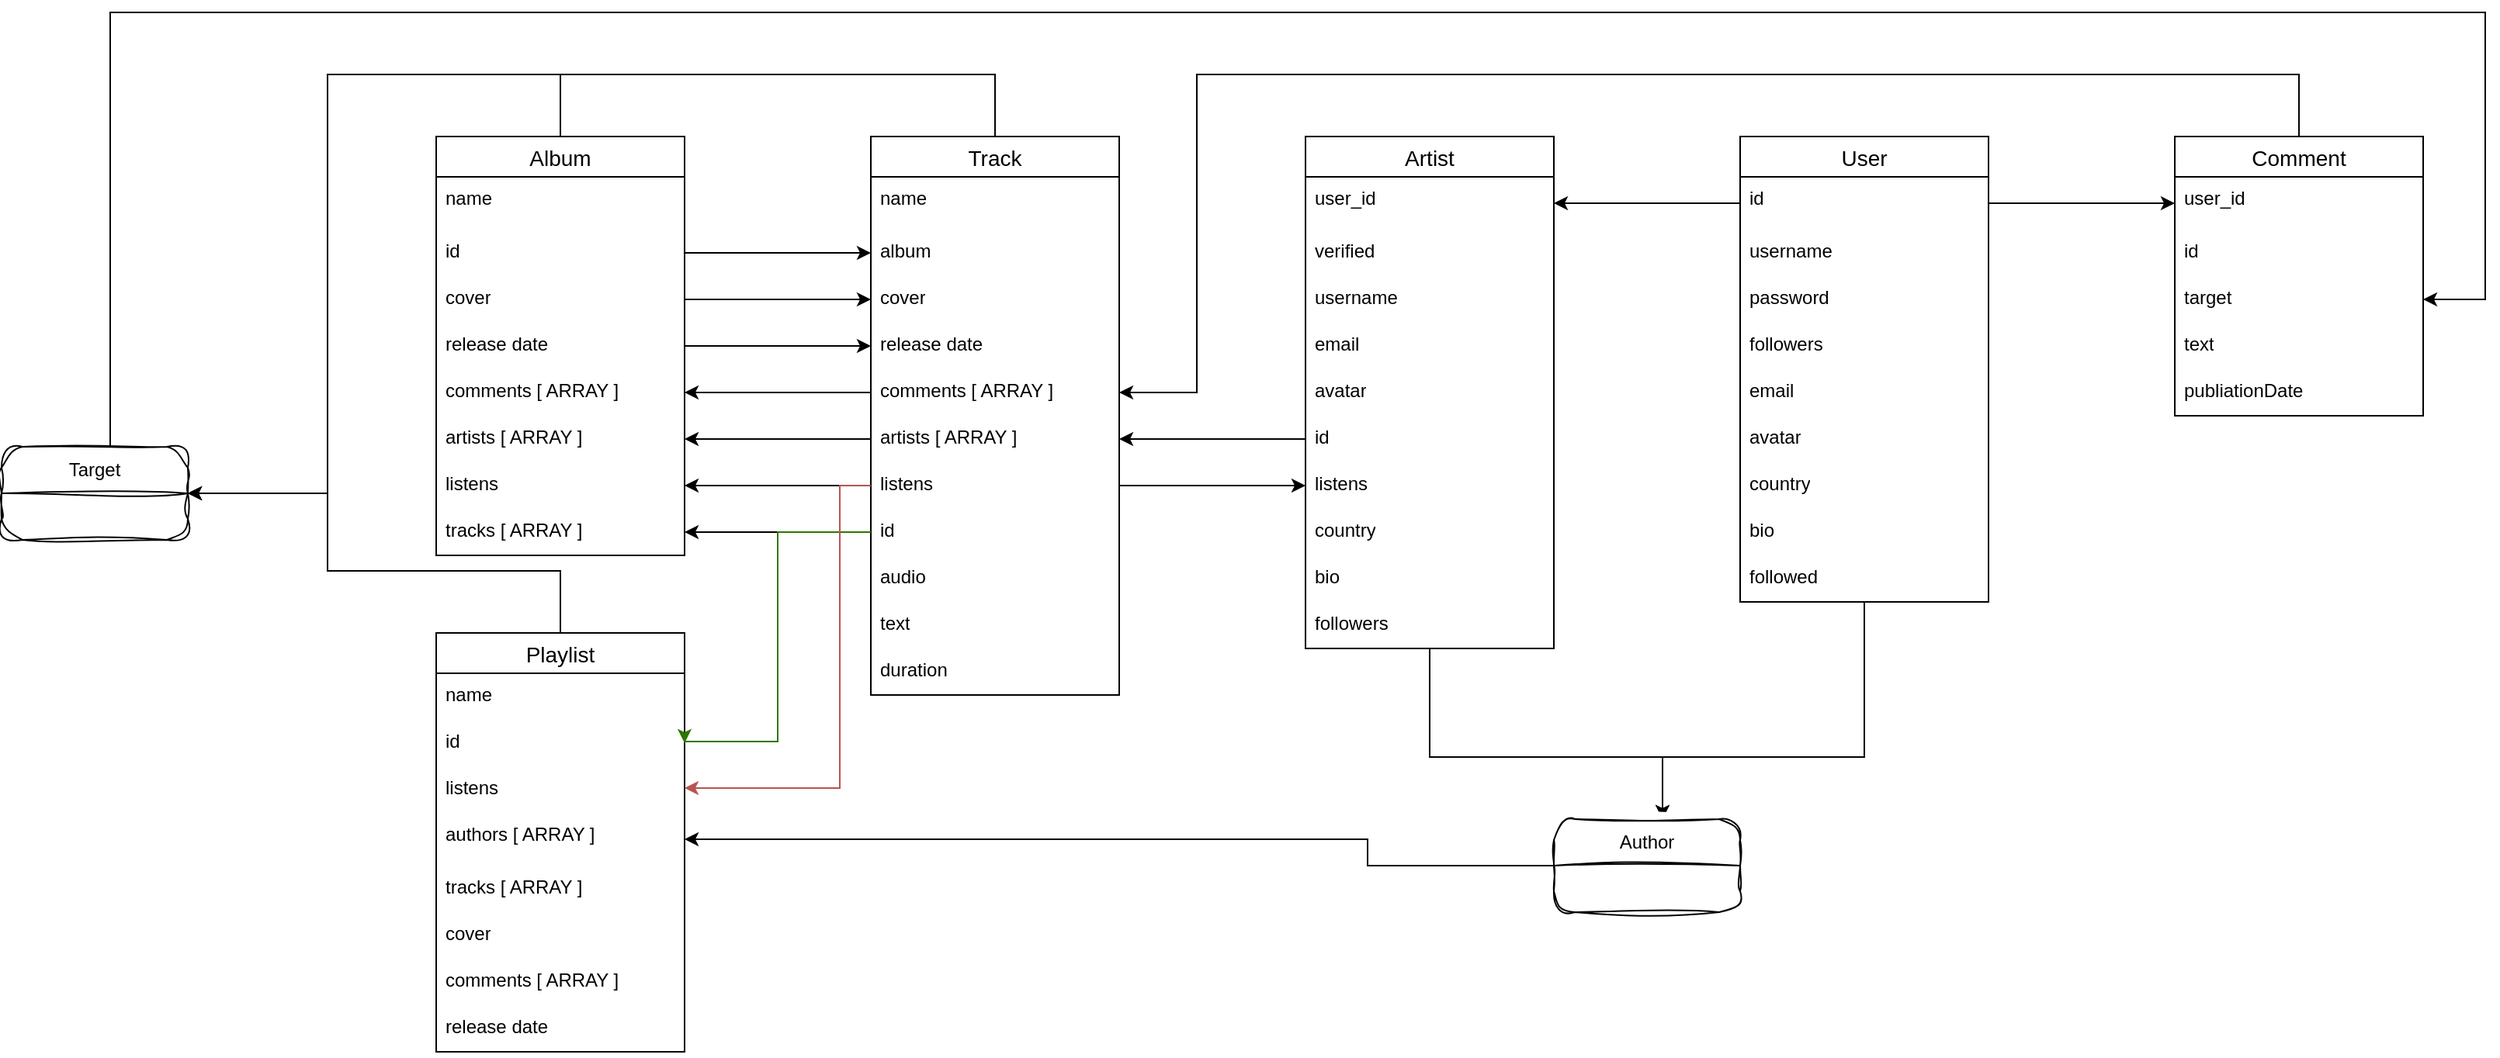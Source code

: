 <mxfile version="22.1.8" type="github">
  <diagram name="Страница — 1" id="jup8M1cLRwHOuNuEUNub">
    <mxGraphModel dx="2323" dy="873" grid="1" gridSize="10" guides="1" tooltips="1" connect="1" arrows="1" fold="1" page="1" pageScale="1" pageWidth="827" pageHeight="1169" math="0" shadow="0">
      <root>
        <mxCell id="0" />
        <mxCell id="1" parent="0" />
        <mxCell id="jXbMVEIIqgYIcUMd0MAy-44" value="" style="shape=tableRow;horizontal=0;startSize=0;swimlaneHead=0;swimlaneBody=0;top=0;left=0;bottom=0;right=0;collapsible=0;dropTarget=0;fillColor=none;points=[[0,0.5],[1,0.5]];portConstraint=eastwest;strokeColor=inherit;fontSize=16;" parent="1" vertex="1">
          <mxGeometry x="80" y="280" width="180" height="30" as="geometry" />
        </mxCell>
        <mxCell id="RNsW_iwSOfurXJhNYG72-26" style="edgeStyle=orthogonalEdgeStyle;rounded=0;orthogonalLoop=1;jettySize=auto;html=1;entryX=1;entryY=0.5;entryDx=0;entryDy=0;exitX=0.5;exitY=0;exitDx=0;exitDy=0;" edge="1" parent="1" source="jXbMVEIIqgYIcUMd0MAy-78" target="RNsW_iwSOfurXJhNYG72-24">
          <mxGeometry relative="1" as="geometry">
            <Array as="points">
              <mxPoint y="80" />
              <mxPoint x="-150" y="80" />
              <mxPoint x="-150" y="350" />
            </Array>
          </mxGeometry>
        </mxCell>
        <mxCell id="jXbMVEIIqgYIcUMd0MAy-78" value="Album" style="swimlane;fontStyle=0;childLayout=stackLayout;horizontal=1;startSize=26;horizontalStack=0;resizeParent=1;resizeParentMax=0;resizeLast=0;collapsible=1;marginBottom=0;align=center;fontSize=14;fillStyle=auto;gradientColor=none;" parent="1" vertex="1">
          <mxGeometry x="-80" y="120" width="160" height="270" as="geometry" />
        </mxCell>
        <mxCell id="jXbMVEIIqgYIcUMd0MAy-80" value="name" style="text;strokeColor=none;fillColor=none;spacingLeft=4;spacingRight=4;overflow=hidden;rotatable=0;points=[[0,0.5],[1,0.5]];portConstraint=eastwest;fontSize=12;whiteSpace=wrap;html=1;" parent="jXbMVEIIqgYIcUMd0MAy-78" vertex="1">
          <mxGeometry y="26" width="160" height="34" as="geometry" />
        </mxCell>
        <mxCell id="jXbMVEIIqgYIcUMd0MAy-79" value="id" style="text;strokeColor=none;fillColor=none;spacingLeft=4;spacingRight=4;overflow=hidden;rotatable=0;points=[[0,0.5],[1,0.5]];portConstraint=eastwest;fontSize=12;whiteSpace=wrap;html=1;" parent="jXbMVEIIqgYIcUMd0MAy-78" vertex="1">
          <mxGeometry y="60" width="160" height="30" as="geometry" />
        </mxCell>
        <mxCell id="jXbMVEIIqgYIcUMd0MAy-84" value="cover" style="text;strokeColor=none;fillColor=none;spacingLeft=4;spacingRight=4;overflow=hidden;rotatable=0;points=[[0,0.5],[1,0.5]];portConstraint=eastwest;fontSize=12;whiteSpace=wrap;html=1;" parent="jXbMVEIIqgYIcUMd0MAy-78" vertex="1">
          <mxGeometry y="90" width="160" height="30" as="geometry" />
        </mxCell>
        <mxCell id="jXbMVEIIqgYIcUMd0MAy-87" value="release date" style="text;strokeColor=none;fillColor=none;spacingLeft=4;spacingRight=4;overflow=hidden;rotatable=0;points=[[0,0.5],[1,0.5]];portConstraint=eastwest;fontSize=12;whiteSpace=wrap;html=1;" parent="jXbMVEIIqgYIcUMd0MAy-78" vertex="1">
          <mxGeometry y="120" width="160" height="30" as="geometry" />
        </mxCell>
        <mxCell id="jXbMVEIIqgYIcUMd0MAy-86" value="comments [ ARRAY ]" style="text;strokeColor=none;fillColor=none;spacingLeft=4;spacingRight=4;overflow=hidden;rotatable=0;points=[[0,0.5],[1,0.5]];portConstraint=eastwest;fontSize=12;whiteSpace=wrap;html=1;" parent="jXbMVEIIqgYIcUMd0MAy-78" vertex="1">
          <mxGeometry y="150" width="160" height="30" as="geometry" />
        </mxCell>
        <mxCell id="jXbMVEIIqgYIcUMd0MAy-81" value="artists [ ARRAY ]" style="text;strokeColor=none;fillColor=none;spacingLeft=4;spacingRight=4;overflow=hidden;rotatable=0;points=[[0,0.5],[1,0.5]];portConstraint=eastwest;fontSize=12;whiteSpace=wrap;html=1;" parent="jXbMVEIIqgYIcUMd0MAy-78" vertex="1">
          <mxGeometry y="180" width="160" height="30" as="geometry" />
        </mxCell>
        <mxCell id="jXbMVEIIqgYIcUMd0MAy-83" value="listens" style="text;strokeColor=none;fillColor=none;spacingLeft=4;spacingRight=4;overflow=hidden;rotatable=0;points=[[0,0.5],[1,0.5]];portConstraint=eastwest;fontSize=12;whiteSpace=wrap;html=1;" parent="jXbMVEIIqgYIcUMd0MAy-78" vertex="1">
          <mxGeometry y="210" width="160" height="30" as="geometry" />
        </mxCell>
        <mxCell id="jXbMVEIIqgYIcUMd0MAy-85" value="tracks [ ARRAY ]" style="text;strokeColor=none;fillColor=none;spacingLeft=4;spacingRight=4;overflow=hidden;rotatable=0;points=[[0,0.5],[1,0.5]];portConstraint=eastwest;fontSize=12;whiteSpace=wrap;html=1;" parent="jXbMVEIIqgYIcUMd0MAy-78" vertex="1">
          <mxGeometry y="240" width="160" height="30" as="geometry" />
        </mxCell>
        <mxCell id="RNsW_iwSOfurXJhNYG72-1" style="edgeStyle=orthogonalEdgeStyle;rounded=0;orthogonalLoop=1;jettySize=auto;html=1;entryX=1;entryY=0.5;entryDx=0;entryDy=0;" edge="1" parent="1" source="jXbMVEIIqgYIcUMd0MAy-88" target="jXbMVEIIqgYIcUMd0MAy-76">
          <mxGeometry relative="1" as="geometry">
            <Array as="points">
              <mxPoint x="1120" y="80" />
              <mxPoint x="410" y="80" />
              <mxPoint x="410" y="285" />
            </Array>
          </mxGeometry>
        </mxCell>
        <mxCell id="jXbMVEIIqgYIcUMd0MAy-88" value="Comment" style="swimlane;fontStyle=0;childLayout=stackLayout;horizontal=1;startSize=26;horizontalStack=0;resizeParent=1;resizeParentMax=0;resizeLast=0;collapsible=1;marginBottom=0;align=center;fontSize=14;" parent="1" vertex="1">
          <mxGeometry x="1040" y="120" width="160" height="180" as="geometry" />
        </mxCell>
        <mxCell id="jXbMVEIIqgYIcUMd0MAy-91" value="user_id&amp;nbsp;" style="text;strokeColor=none;fillColor=none;spacingLeft=4;spacingRight=4;overflow=hidden;rotatable=0;points=[[0,0.5],[1,0.5]];portConstraint=eastwest;fontSize=12;whiteSpace=wrap;html=1;" parent="jXbMVEIIqgYIcUMd0MAy-88" vertex="1">
          <mxGeometry y="26" width="160" height="34" as="geometry" />
        </mxCell>
        <mxCell id="jXbMVEIIqgYIcUMd0MAy-89" value="id" style="text;strokeColor=none;fillColor=none;spacingLeft=4;spacingRight=4;overflow=hidden;rotatable=0;points=[[0,0.5],[1,0.5]];portConstraint=eastwest;fontSize=12;whiteSpace=wrap;html=1;" parent="jXbMVEIIqgYIcUMd0MAy-88" vertex="1">
          <mxGeometry y="60" width="160" height="30" as="geometry" />
        </mxCell>
        <mxCell id="jXbMVEIIqgYIcUMd0MAy-90" value="target" style="text;strokeColor=none;fillColor=none;spacingLeft=4;spacingRight=4;overflow=hidden;rotatable=0;points=[[0,0.5],[1,0.5]];portConstraint=eastwest;fontSize=12;whiteSpace=wrap;html=1;" parent="jXbMVEIIqgYIcUMd0MAy-88" vertex="1">
          <mxGeometry y="90" width="160" height="30" as="geometry" />
        </mxCell>
        <mxCell id="jXbMVEIIqgYIcUMd0MAy-97" value="text" style="text;strokeColor=none;fillColor=none;spacingLeft=4;spacingRight=4;overflow=hidden;rotatable=0;points=[[0,0.5],[1,0.5]];portConstraint=eastwest;fontSize=12;whiteSpace=wrap;html=1;" parent="jXbMVEIIqgYIcUMd0MAy-88" vertex="1">
          <mxGeometry y="120" width="160" height="30" as="geometry" />
        </mxCell>
        <mxCell id="jXbMVEIIqgYIcUMd0MAy-96" value="publiationDate" style="text;strokeColor=none;fillColor=none;spacingLeft=4;spacingRight=4;overflow=hidden;rotatable=0;points=[[0,0.5],[1,0.5]];portConstraint=eastwest;fontSize=12;whiteSpace=wrap;html=1;" parent="jXbMVEIIqgYIcUMd0MAy-88" vertex="1">
          <mxGeometry y="150" width="160" height="30" as="geometry" />
        </mxCell>
        <mxCell id="RNsW_iwSOfurXJhNYG72-22" style="edgeStyle=orthogonalEdgeStyle;rounded=0;orthogonalLoop=1;jettySize=auto;html=1;exitX=1;exitY=0.5;exitDx=0;exitDy=0;" edge="1" parent="jXbMVEIIqgYIcUMd0MAy-88" source="jXbMVEIIqgYIcUMd0MAy-90" target="jXbMVEIIqgYIcUMd0MAy-90">
          <mxGeometry relative="1" as="geometry" />
        </mxCell>
        <mxCell id="RNsW_iwSOfurXJhNYG72-19" style="edgeStyle=orthogonalEdgeStyle;rounded=0;orthogonalLoop=1;jettySize=auto;html=1;" edge="1" parent="1" source="jXbMVEIIqgYIcUMd0MAy-98" target="RNsW_iwSOfurXJhNYG72-15">
          <mxGeometry relative="1" as="geometry">
            <Array as="points">
              <mxPoint x="560" y="520" />
              <mxPoint x="710" y="520" />
            </Array>
          </mxGeometry>
        </mxCell>
        <mxCell id="jXbMVEIIqgYIcUMd0MAy-98" value="Artist" style="swimlane;fontStyle=0;childLayout=stackLayout;horizontal=1;startSize=26;horizontalStack=0;resizeParent=1;resizeParentMax=0;resizeLast=0;collapsible=1;marginBottom=0;align=center;fontSize=14;" parent="1" vertex="1">
          <mxGeometry x="480" y="120" width="160" height="330" as="geometry">
            <mxRectangle x="490" y="160" width="70" height="30" as="alternateBounds" />
          </mxGeometry>
        </mxCell>
        <mxCell id="jXbMVEIIqgYIcUMd0MAy-130" value="user_id" style="text;strokeColor=none;fillColor=none;spacingLeft=4;spacingRight=4;overflow=hidden;rotatable=0;points=[[0,0.5],[1,0.5]];portConstraint=eastwest;fontSize=12;whiteSpace=wrap;html=1;" parent="jXbMVEIIqgYIcUMd0MAy-98" vertex="1">
          <mxGeometry y="26" width="160" height="34" as="geometry" />
        </mxCell>
        <mxCell id="jXbMVEIIqgYIcUMd0MAy-138" value="verified" style="text;strokeColor=none;fillColor=none;spacingLeft=4;spacingRight=4;overflow=hidden;rotatable=0;points=[[0,0.5],[1,0.5]];portConstraint=eastwest;fontSize=12;whiteSpace=wrap;html=1;" parent="jXbMVEIIqgYIcUMd0MAy-98" vertex="1">
          <mxGeometry y="60" width="160" height="30" as="geometry" />
        </mxCell>
        <mxCell id="jXbMVEIIqgYIcUMd0MAy-100" value="username" style="text;strokeColor=none;fillColor=none;spacingLeft=4;spacingRight=4;overflow=hidden;rotatable=0;points=[[0,0.5],[1,0.5]];portConstraint=eastwest;fontSize=12;whiteSpace=wrap;html=1;" parent="jXbMVEIIqgYIcUMd0MAy-98" vertex="1">
          <mxGeometry y="90" width="160" height="30" as="geometry" />
        </mxCell>
        <mxCell id="jXbMVEIIqgYIcUMd0MAy-135" value="email" style="text;strokeColor=none;fillColor=none;spacingLeft=4;spacingRight=4;overflow=hidden;rotatable=0;points=[[0,0.5],[1,0.5]];portConstraint=eastwest;fontSize=12;whiteSpace=wrap;html=1;" parent="jXbMVEIIqgYIcUMd0MAy-98" vertex="1">
          <mxGeometry y="120" width="160" height="30" as="geometry" />
        </mxCell>
        <mxCell id="jXbMVEIIqgYIcUMd0MAy-125" value="avatar" style="text;strokeColor=none;fillColor=none;spacingLeft=4;spacingRight=4;overflow=hidden;rotatable=0;points=[[0,0.5],[1,0.5]];portConstraint=eastwest;fontSize=12;whiteSpace=wrap;html=1;" parent="jXbMVEIIqgYIcUMd0MAy-98" vertex="1">
          <mxGeometry y="150" width="160" height="30" as="geometry" />
        </mxCell>
        <mxCell id="jXbMVEIIqgYIcUMd0MAy-99" value="id" style="text;strokeColor=none;fillColor=none;spacingLeft=4;spacingRight=4;overflow=hidden;rotatable=0;points=[[0,0.5],[1,0.5]];portConstraint=eastwest;fontSize=12;whiteSpace=wrap;html=1;" parent="jXbMVEIIqgYIcUMd0MAy-98" vertex="1">
          <mxGeometry y="180" width="160" height="30" as="geometry" />
        </mxCell>
        <mxCell id="jXbMVEIIqgYIcUMd0MAy-128" value="listens" style="text;strokeColor=none;fillColor=none;spacingLeft=4;spacingRight=4;overflow=hidden;rotatable=0;points=[[0,0.5],[1,0.5]];portConstraint=eastwest;fontSize=12;whiteSpace=wrap;html=1;" parent="jXbMVEIIqgYIcUMd0MAy-98" vertex="1">
          <mxGeometry y="210" width="160" height="30" as="geometry" />
        </mxCell>
        <mxCell id="jXbMVEIIqgYIcUMd0MAy-133" value="country" style="text;strokeColor=none;fillColor=none;spacingLeft=4;spacingRight=4;overflow=hidden;rotatable=0;points=[[0,0.5],[1,0.5]];portConstraint=eastwest;fontSize=12;whiteSpace=wrap;html=1;" parent="jXbMVEIIqgYIcUMd0MAy-98" vertex="1">
          <mxGeometry y="240" width="160" height="30" as="geometry" />
        </mxCell>
        <mxCell id="jXbMVEIIqgYIcUMd0MAy-101" value="bio" style="text;strokeColor=none;fillColor=none;spacingLeft=4;spacingRight=4;overflow=hidden;rotatable=0;points=[[0,0.5],[1,0.5]];portConstraint=eastwest;fontSize=12;whiteSpace=wrap;html=1;" parent="jXbMVEIIqgYIcUMd0MAy-98" vertex="1">
          <mxGeometry y="270" width="160" height="30" as="geometry" />
        </mxCell>
        <mxCell id="jXbMVEIIqgYIcUMd0MAy-139" value="followers" style="text;strokeColor=none;fillColor=none;spacingLeft=4;spacingRight=4;overflow=hidden;rotatable=0;points=[[0,0.5],[1,0.5]];portConstraint=eastwest;fontSize=12;whiteSpace=wrap;html=1;" parent="jXbMVEIIqgYIcUMd0MAy-98" vertex="1">
          <mxGeometry y="300" width="160" height="30" as="geometry" />
        </mxCell>
        <mxCell id="RNsW_iwSOfurXJhNYG72-20" style="edgeStyle=orthogonalEdgeStyle;rounded=0;orthogonalLoop=1;jettySize=auto;html=1;" edge="1" parent="1" source="jXbMVEIIqgYIcUMd0MAy-104" target="RNsW_iwSOfurXJhNYG72-15">
          <mxGeometry relative="1" as="geometry">
            <Array as="points">
              <mxPoint x="840" y="520" />
              <mxPoint x="710" y="520" />
            </Array>
          </mxGeometry>
        </mxCell>
        <mxCell id="jXbMVEIIqgYIcUMd0MAy-104" value="User" style="swimlane;fontStyle=0;childLayout=stackLayout;horizontal=1;startSize=26;horizontalStack=0;resizeParent=1;resizeParentMax=0;resizeLast=0;collapsible=1;marginBottom=0;align=center;fontSize=14;" parent="1" vertex="1">
          <mxGeometry x="760" y="120" width="160" height="300" as="geometry" />
        </mxCell>
        <mxCell id="jXbMVEIIqgYIcUMd0MAy-110" value="id" style="text;strokeColor=none;fillColor=none;spacingLeft=4;spacingRight=4;overflow=hidden;rotatable=0;points=[[0,0.5],[1,0.5]];portConstraint=eastwest;fontSize=12;whiteSpace=wrap;html=1;" parent="jXbMVEIIqgYIcUMd0MAy-104" vertex="1">
          <mxGeometry y="26" width="160" height="34" as="geometry" />
        </mxCell>
        <mxCell id="jXbMVEIIqgYIcUMd0MAy-105" value="username" style="text;strokeColor=none;fillColor=none;spacingLeft=4;spacingRight=4;overflow=hidden;rotatable=0;points=[[0,0.5],[1,0.5]];portConstraint=eastwest;fontSize=12;whiteSpace=wrap;html=1;" parent="jXbMVEIIqgYIcUMd0MAy-104" vertex="1">
          <mxGeometry y="60" width="160" height="30" as="geometry" />
        </mxCell>
        <mxCell id="jXbMVEIIqgYIcUMd0MAy-107" value="password" style="text;strokeColor=none;fillColor=none;spacingLeft=4;spacingRight=4;overflow=hidden;rotatable=0;points=[[0,0.5],[1,0.5]];portConstraint=eastwest;fontSize=12;whiteSpace=wrap;html=1;" parent="jXbMVEIIqgYIcUMd0MAy-104" vertex="1">
          <mxGeometry y="90" width="160" height="30" as="geometry" />
        </mxCell>
        <mxCell id="jXbMVEIIqgYIcUMd0MAy-136" value="followers" style="text;strokeColor=none;fillColor=none;spacingLeft=4;spacingRight=4;overflow=hidden;rotatable=0;points=[[0,0.5],[1,0.5]];portConstraint=eastwest;fontSize=12;whiteSpace=wrap;html=1;" parent="jXbMVEIIqgYIcUMd0MAy-104" vertex="1">
          <mxGeometry y="120" width="160" height="30" as="geometry" />
        </mxCell>
        <mxCell id="jXbMVEIIqgYIcUMd0MAy-106" value="email" style="text;strokeColor=none;fillColor=none;spacingLeft=4;spacingRight=4;overflow=hidden;rotatable=0;points=[[0,0.5],[1,0.5]];portConstraint=eastwest;fontSize=12;whiteSpace=wrap;html=1;" parent="jXbMVEIIqgYIcUMd0MAy-104" vertex="1">
          <mxGeometry y="150" width="160" height="30" as="geometry" />
        </mxCell>
        <mxCell id="jXbMVEIIqgYIcUMd0MAy-108" value="avatar" style="text;strokeColor=none;fillColor=none;spacingLeft=4;spacingRight=4;overflow=hidden;rotatable=0;points=[[0,0.5],[1,0.5]];portConstraint=eastwest;fontSize=12;whiteSpace=wrap;html=1;" parent="jXbMVEIIqgYIcUMd0MAy-104" vertex="1">
          <mxGeometry y="180" width="160" height="30" as="geometry" />
        </mxCell>
        <mxCell id="jXbMVEIIqgYIcUMd0MAy-109" value="country" style="text;strokeColor=none;fillColor=none;spacingLeft=4;spacingRight=4;overflow=hidden;rotatable=0;points=[[0,0.5],[1,0.5]];portConstraint=eastwest;fontSize=12;whiteSpace=wrap;html=1;" parent="jXbMVEIIqgYIcUMd0MAy-104" vertex="1">
          <mxGeometry y="210" width="160" height="30" as="geometry" />
        </mxCell>
        <mxCell id="jXbMVEIIqgYIcUMd0MAy-134" value="bio" style="text;strokeColor=none;fillColor=none;spacingLeft=4;spacingRight=4;overflow=hidden;rotatable=0;points=[[0,0.5],[1,0.5]];portConstraint=eastwest;fontSize=12;whiteSpace=wrap;html=1;" parent="jXbMVEIIqgYIcUMd0MAy-104" vertex="1">
          <mxGeometry y="240" width="160" height="30" as="geometry" />
        </mxCell>
        <mxCell id="jXbMVEIIqgYIcUMd0MAy-137" value="followed" style="text;strokeColor=none;fillColor=none;spacingLeft=4;spacingRight=4;overflow=hidden;rotatable=0;points=[[0,0.5],[1,0.5]];portConstraint=eastwest;fontSize=12;whiteSpace=wrap;html=1;" parent="jXbMVEIIqgYIcUMd0MAy-104" vertex="1">
          <mxGeometry y="270" width="160" height="30" as="geometry" />
        </mxCell>
        <mxCell id="RNsW_iwSOfurXJhNYG72-27" style="edgeStyle=orthogonalEdgeStyle;rounded=0;orthogonalLoop=1;jettySize=auto;html=1;entryX=1;entryY=0.5;entryDx=0;entryDy=0;" edge="1" parent="1" source="jXbMVEIIqgYIcUMd0MAy-67" target="RNsW_iwSOfurXJhNYG72-24">
          <mxGeometry relative="1" as="geometry">
            <Array as="points">
              <mxPoint x="280" y="80" />
              <mxPoint x="-150" y="80" />
              <mxPoint x="-150" y="350" />
            </Array>
          </mxGeometry>
        </mxCell>
        <mxCell id="jXbMVEIIqgYIcUMd0MAy-67" value="Track" style="swimlane;fontStyle=0;childLayout=stackLayout;horizontal=1;startSize=26;horizontalStack=0;resizeParent=1;resizeParentMax=0;resizeLast=0;collapsible=1;marginBottom=0;align=center;fontSize=14;" parent="1" vertex="1">
          <mxGeometry x="200" y="120" width="160" height="360" as="geometry" />
        </mxCell>
        <mxCell id="jXbMVEIIqgYIcUMd0MAy-69" value="name" style="text;strokeColor=none;fillColor=none;spacingLeft=4;spacingRight=4;overflow=hidden;rotatable=0;points=[[0,0.5],[1,0.5]];portConstraint=eastwest;fontSize=12;whiteSpace=wrap;html=1;" parent="jXbMVEIIqgYIcUMd0MAy-67" vertex="1">
          <mxGeometry y="26" width="160" height="34" as="geometry" />
        </mxCell>
        <mxCell id="jXbMVEIIqgYIcUMd0MAy-103" value="album" style="text;strokeColor=none;fillColor=none;spacingLeft=4;spacingRight=4;overflow=hidden;rotatable=0;points=[[0,0.5],[1,0.5]];portConstraint=eastwest;fontSize=12;whiteSpace=wrap;html=1;" parent="jXbMVEIIqgYIcUMd0MAy-67" vertex="1">
          <mxGeometry y="60" width="160" height="30" as="geometry" />
        </mxCell>
        <mxCell id="jXbMVEIIqgYIcUMd0MAy-74" value="cover" style="text;strokeColor=none;fillColor=none;spacingLeft=4;spacingRight=4;overflow=hidden;rotatable=0;points=[[0,0.5],[1,0.5]];portConstraint=eastwest;fontSize=12;whiteSpace=wrap;html=1;" parent="jXbMVEIIqgYIcUMd0MAy-67" vertex="1">
          <mxGeometry y="90" width="160" height="30" as="geometry" />
        </mxCell>
        <mxCell id="jXbMVEIIqgYIcUMd0MAy-77" value="release date" style="text;strokeColor=none;fillColor=none;spacingLeft=4;spacingRight=4;overflow=hidden;rotatable=0;points=[[0,0.5],[1,0.5]];portConstraint=eastwest;fontSize=12;whiteSpace=wrap;html=1;" parent="jXbMVEIIqgYIcUMd0MAy-67" vertex="1">
          <mxGeometry y="120" width="160" height="30" as="geometry" />
        </mxCell>
        <mxCell id="jXbMVEIIqgYIcUMd0MAy-76" value="comments [ ARRAY ]" style="text;strokeColor=none;fillColor=none;spacingLeft=4;spacingRight=4;overflow=hidden;rotatable=0;points=[[0,0.5],[1,0.5]];portConstraint=eastwest;fontSize=12;whiteSpace=wrap;html=1;" parent="jXbMVEIIqgYIcUMd0MAy-67" vertex="1">
          <mxGeometry y="150" width="160" height="30" as="geometry" />
        </mxCell>
        <mxCell id="jXbMVEIIqgYIcUMd0MAy-70" value="artists [ ARRAY ]" style="text;strokeColor=none;fillColor=none;spacingLeft=4;spacingRight=4;overflow=hidden;rotatable=0;points=[[0,0.5],[1,0.5]];portConstraint=eastwest;fontSize=12;whiteSpace=wrap;html=1;" parent="jXbMVEIIqgYIcUMd0MAy-67" vertex="1">
          <mxGeometry y="180" width="160" height="30" as="geometry" />
        </mxCell>
        <mxCell id="jXbMVEIIqgYIcUMd0MAy-73" value="listens" style="text;strokeColor=none;fillColor=none;spacingLeft=4;spacingRight=4;overflow=hidden;rotatable=0;points=[[0,0.5],[1,0.5]];portConstraint=eastwest;fontSize=12;whiteSpace=wrap;html=1;" parent="jXbMVEIIqgYIcUMd0MAy-67" vertex="1">
          <mxGeometry y="210" width="160" height="30" as="geometry" />
        </mxCell>
        <mxCell id="jXbMVEIIqgYIcUMd0MAy-68" value="id" style="text;strokeColor=none;fillColor=none;spacingLeft=4;spacingRight=4;overflow=hidden;rotatable=0;points=[[0,0.5],[1,0.5]];portConstraint=eastwest;fontSize=12;whiteSpace=wrap;html=1;" parent="jXbMVEIIqgYIcUMd0MAy-67" vertex="1">
          <mxGeometry y="240" width="160" height="30" as="geometry" />
        </mxCell>
        <mxCell id="jXbMVEIIqgYIcUMd0MAy-75" value="audio" style="text;strokeColor=none;fillColor=none;spacingLeft=4;spacingRight=4;overflow=hidden;rotatable=0;points=[[0,0.5],[1,0.5]];portConstraint=eastwest;fontSize=12;whiteSpace=wrap;html=1;" parent="jXbMVEIIqgYIcUMd0MAy-67" vertex="1">
          <mxGeometry y="270" width="160" height="30" as="geometry" />
        </mxCell>
        <mxCell id="jXbMVEIIqgYIcUMd0MAy-72" value="text" style="text;strokeColor=none;fillColor=none;spacingLeft=4;spacingRight=4;overflow=hidden;rotatable=0;points=[[0,0.5],[1,0.5]];portConstraint=eastwest;fontSize=12;whiteSpace=wrap;html=1;" parent="jXbMVEIIqgYIcUMd0MAy-67" vertex="1">
          <mxGeometry y="300" width="160" height="30" as="geometry" />
        </mxCell>
        <mxCell id="-8mBn9dpwY372bsAcvng-1" value="duration" style="text;strokeColor=none;fillColor=none;spacingLeft=4;spacingRight=4;overflow=hidden;rotatable=0;points=[[0,0.5],[1,0.5]];portConstraint=eastwest;fontSize=12;whiteSpace=wrap;html=1;" parent="jXbMVEIIqgYIcUMd0MAy-67" vertex="1">
          <mxGeometry y="330" width="160" height="30" as="geometry" />
        </mxCell>
        <mxCell id="jXbMVEIIqgYIcUMd0MAy-114" style="edgeStyle=orthogonalEdgeStyle;rounded=0;orthogonalLoop=1;jettySize=auto;html=1;" parent="1" source="jXbMVEIIqgYIcUMd0MAy-68" target="jXbMVEIIqgYIcUMd0MAy-85" edge="1">
          <mxGeometry relative="1" as="geometry">
            <Array as="points" />
          </mxGeometry>
        </mxCell>
        <mxCell id="jXbMVEIIqgYIcUMd0MAy-115" style="edgeStyle=orthogonalEdgeStyle;rounded=0;orthogonalLoop=1;jettySize=auto;html=1;" parent="1" source="jXbMVEIIqgYIcUMd0MAy-73" target="jXbMVEIIqgYIcUMd0MAy-83" edge="1">
          <mxGeometry relative="1" as="geometry">
            <Array as="points" />
          </mxGeometry>
        </mxCell>
        <mxCell id="jXbMVEIIqgYIcUMd0MAy-116" style="edgeStyle=orthogonalEdgeStyle;rounded=0;orthogonalLoop=1;jettySize=auto;html=1;" parent="1" source="jXbMVEIIqgYIcUMd0MAy-70" target="jXbMVEIIqgYIcUMd0MAy-81" edge="1">
          <mxGeometry relative="1" as="geometry">
            <Array as="points" />
          </mxGeometry>
        </mxCell>
        <mxCell id="jXbMVEIIqgYIcUMd0MAy-117" style="edgeStyle=orthogonalEdgeStyle;rounded=0;orthogonalLoop=1;jettySize=auto;html=1;" parent="1" source="jXbMVEIIqgYIcUMd0MAy-84" target="jXbMVEIIqgYIcUMd0MAy-74" edge="1">
          <mxGeometry relative="1" as="geometry">
            <Array as="points" />
          </mxGeometry>
        </mxCell>
        <mxCell id="jXbMVEIIqgYIcUMd0MAy-118" style="edgeStyle=orthogonalEdgeStyle;rounded=0;orthogonalLoop=1;jettySize=auto;html=1;" parent="1" source="jXbMVEIIqgYIcUMd0MAy-76" target="jXbMVEIIqgYIcUMd0MAy-86" edge="1">
          <mxGeometry relative="1" as="geometry">
            <Array as="points" />
          </mxGeometry>
        </mxCell>
        <mxCell id="jXbMVEIIqgYIcUMd0MAy-120" style="edgeStyle=orthogonalEdgeStyle;rounded=0;orthogonalLoop=1;jettySize=auto;html=1;" parent="1" source="jXbMVEIIqgYIcUMd0MAy-79" target="jXbMVEIIqgYIcUMd0MAy-103" edge="1">
          <mxGeometry relative="1" as="geometry">
            <Array as="points" />
          </mxGeometry>
        </mxCell>
        <mxCell id="jXbMVEIIqgYIcUMd0MAy-121" style="edgeStyle=orthogonalEdgeStyle;rounded=0;orthogonalLoop=1;jettySize=auto;html=1;" parent="1" source="jXbMVEIIqgYIcUMd0MAy-87" target="jXbMVEIIqgYIcUMd0MAy-77" edge="1">
          <mxGeometry relative="1" as="geometry">
            <Array as="points" />
          </mxGeometry>
        </mxCell>
        <mxCell id="jXbMVEIIqgYIcUMd0MAy-122" style="edgeStyle=orthogonalEdgeStyle;rounded=0;orthogonalLoop=1;jettySize=auto;html=1;" parent="1" source="jXbMVEIIqgYIcUMd0MAy-99" target="jXbMVEIIqgYIcUMd0MAy-70" edge="1">
          <mxGeometry relative="1" as="geometry">
            <Array as="points" />
          </mxGeometry>
        </mxCell>
        <mxCell id="jXbMVEIIqgYIcUMd0MAy-124" style="edgeStyle=orthogonalEdgeStyle;rounded=0;orthogonalLoop=1;jettySize=auto;html=1;exitX=1;exitY=0.5;exitDx=0;exitDy=0;entryX=0;entryY=0.5;entryDx=0;entryDy=0;" parent="1" source="jXbMVEIIqgYIcUMd0MAy-110" target="jXbMVEIIqgYIcUMd0MAy-91" edge="1">
          <mxGeometry relative="1" as="geometry" />
        </mxCell>
        <mxCell id="jXbMVEIIqgYIcUMd0MAy-129" style="edgeStyle=orthogonalEdgeStyle;rounded=0;orthogonalLoop=1;jettySize=auto;html=1;" parent="1" source="jXbMVEIIqgYIcUMd0MAy-73" target="jXbMVEIIqgYIcUMd0MAy-128" edge="1">
          <mxGeometry relative="1" as="geometry">
            <Array as="points">
              <mxPoint x="480" y="345" />
              <mxPoint x="480" y="345" />
            </Array>
          </mxGeometry>
        </mxCell>
        <mxCell id="jXbMVEIIqgYIcUMd0MAy-131" style="edgeStyle=orthogonalEdgeStyle;rounded=0;orthogonalLoop=1;jettySize=auto;html=1;" parent="1" source="jXbMVEIIqgYIcUMd0MAy-110" target="jXbMVEIIqgYIcUMd0MAy-130" edge="1">
          <mxGeometry relative="1" as="geometry" />
        </mxCell>
        <mxCell id="RNsW_iwSOfurXJhNYG72-25" style="edgeStyle=orthogonalEdgeStyle;rounded=0;orthogonalLoop=1;jettySize=auto;html=1;entryX=1;entryY=0.5;entryDx=0;entryDy=0;exitX=0.5;exitY=0;exitDx=0;exitDy=0;" edge="1" parent="1" source="RNsW_iwSOfurXJhNYG72-6" target="RNsW_iwSOfurXJhNYG72-24">
          <mxGeometry relative="1" as="geometry">
            <Array as="points">
              <mxPoint y="400" />
              <mxPoint x="-150" y="400" />
              <mxPoint x="-150" y="350" />
            </Array>
          </mxGeometry>
        </mxCell>
        <mxCell id="RNsW_iwSOfurXJhNYG72-6" value="Playlist" style="swimlane;fontStyle=0;childLayout=stackLayout;horizontal=1;startSize=26;horizontalStack=0;resizeParent=1;resizeParentMax=0;resizeLast=0;collapsible=1;marginBottom=0;align=center;fontSize=14;" vertex="1" parent="1">
          <mxGeometry x="-80" y="440" width="160" height="270" as="geometry" />
        </mxCell>
        <mxCell id="RNsW_iwSOfurXJhNYG72-7" value="name" style="text;strokeColor=none;fillColor=none;spacingLeft=4;spacingRight=4;overflow=hidden;rotatable=0;points=[[0,0.5],[1,0.5]];portConstraint=eastwest;fontSize=12;whiteSpace=wrap;html=1;" vertex="1" parent="RNsW_iwSOfurXJhNYG72-6">
          <mxGeometry y="26" width="160" height="30" as="geometry" />
        </mxCell>
        <mxCell id="RNsW_iwSOfurXJhNYG72-8" value="id" style="text;strokeColor=none;fillColor=none;spacingLeft=4;spacingRight=4;overflow=hidden;rotatable=0;points=[[0,0.5],[1,0.5]];portConstraint=eastwest;fontSize=12;whiteSpace=wrap;html=1;" vertex="1" parent="RNsW_iwSOfurXJhNYG72-6">
          <mxGeometry y="56" width="160" height="30" as="geometry" />
        </mxCell>
        <mxCell id="RNsW_iwSOfurXJhNYG72-12" value="listens" style="text;strokeColor=none;fillColor=none;spacingLeft=4;spacingRight=4;overflow=hidden;rotatable=0;points=[[0,0.5],[1,0.5]];portConstraint=eastwest;fontSize=12;whiteSpace=wrap;html=1;" vertex="1" parent="RNsW_iwSOfurXJhNYG72-6">
          <mxGeometry y="86" width="160" height="30" as="geometry" />
        </mxCell>
        <mxCell id="RNsW_iwSOfurXJhNYG72-9" value="authors [ ARRAY ]&lt;br&gt;" style="text;strokeColor=none;fillColor=none;spacingLeft=4;spacingRight=4;overflow=hidden;rotatable=0;points=[[0,0.5],[1,0.5]];portConstraint=eastwest;fontSize=12;whiteSpace=wrap;html=1;" vertex="1" parent="RNsW_iwSOfurXJhNYG72-6">
          <mxGeometry y="116" width="160" height="34" as="geometry" />
        </mxCell>
        <mxCell id="RNsW_iwSOfurXJhNYG72-10" value="tracks [ ARRAY ]" style="text;strokeColor=none;fillColor=none;spacingLeft=4;spacingRight=4;overflow=hidden;rotatable=0;points=[[0,0.5],[1,0.5]];portConstraint=eastwest;fontSize=12;whiteSpace=wrap;html=1;" vertex="1" parent="RNsW_iwSOfurXJhNYG72-6">
          <mxGeometry y="150" width="160" height="30" as="geometry" />
        </mxCell>
        <mxCell id="RNsW_iwSOfurXJhNYG72-11" value="cover" style="text;strokeColor=none;fillColor=none;spacingLeft=4;spacingRight=4;overflow=hidden;rotatable=0;points=[[0,0.5],[1,0.5]];portConstraint=eastwest;fontSize=12;whiteSpace=wrap;html=1;" vertex="1" parent="RNsW_iwSOfurXJhNYG72-6">
          <mxGeometry y="180" width="160" height="30" as="geometry" />
        </mxCell>
        <mxCell id="RNsW_iwSOfurXJhNYG72-13" value="comments [ ARRAY ]" style="text;strokeColor=none;fillColor=none;spacingLeft=4;spacingRight=4;overflow=hidden;rotatable=0;points=[[0,0.5],[1,0.5]];portConstraint=eastwest;fontSize=12;whiteSpace=wrap;html=1;" vertex="1" parent="RNsW_iwSOfurXJhNYG72-6">
          <mxGeometry y="210" width="160" height="30" as="geometry" />
        </mxCell>
        <mxCell id="RNsW_iwSOfurXJhNYG72-14" value="release date" style="text;strokeColor=none;fillColor=none;spacingLeft=4;spacingRight=4;overflow=hidden;rotatable=0;points=[[0,0.5],[1,0.5]];portConstraint=eastwest;fontSize=12;whiteSpace=wrap;html=1;" vertex="1" parent="RNsW_iwSOfurXJhNYG72-6">
          <mxGeometry y="240" width="160" height="30" as="geometry" />
        </mxCell>
        <mxCell id="RNsW_iwSOfurXJhNYG72-21" style="edgeStyle=orthogonalEdgeStyle;rounded=0;orthogonalLoop=1;jettySize=auto;html=1;" edge="1" parent="1" source="RNsW_iwSOfurXJhNYG72-15" target="RNsW_iwSOfurXJhNYG72-9">
          <mxGeometry relative="1" as="geometry">
            <Array as="points">
              <mxPoint x="520" y="590" />
              <mxPoint x="520" y="573" />
            </Array>
          </mxGeometry>
        </mxCell>
        <mxCell id="RNsW_iwSOfurXJhNYG72-15" value="Author" style="swimlane;fontStyle=0;childLayout=stackLayout;horizontal=1;startSize=30;horizontalStack=0;resizeParent=1;resizeParentMax=0;resizeLast=0;collapsible=1;marginBottom=0;whiteSpace=wrap;html=1;sketch=1;curveFitting=1;jiggle=2;glass=0;swimlaneLine=1;rounded=1;" vertex="1" parent="1">
          <mxGeometry x="640" y="560" width="120" height="60" as="geometry" />
        </mxCell>
        <mxCell id="RNsW_iwSOfurXJhNYG72-23" style="edgeStyle=orthogonalEdgeStyle;rounded=0;orthogonalLoop=1;jettySize=auto;html=1;entryX=1;entryY=0.5;entryDx=0;entryDy=0;fillColor=#60a917;strokeColor=#2D7600;" edge="1" parent="1" source="jXbMVEIIqgYIcUMd0MAy-68" target="RNsW_iwSOfurXJhNYG72-8">
          <mxGeometry relative="1" as="geometry">
            <Array as="points">
              <mxPoint x="140" y="375" />
              <mxPoint x="140" y="510" />
            </Array>
          </mxGeometry>
        </mxCell>
        <mxCell id="RNsW_iwSOfurXJhNYG72-28" style="edgeStyle=orthogonalEdgeStyle;rounded=0;orthogonalLoop=1;jettySize=auto;html=1;entryX=1;entryY=0.5;entryDx=0;entryDy=0;" edge="1" parent="1" source="RNsW_iwSOfurXJhNYG72-24" target="jXbMVEIIqgYIcUMd0MAy-90">
          <mxGeometry relative="1" as="geometry">
            <Array as="points">
              <mxPoint x="-290" y="40" />
              <mxPoint x="1240" y="40" />
              <mxPoint x="1240" y="225" />
            </Array>
          </mxGeometry>
        </mxCell>
        <mxCell id="RNsW_iwSOfurXJhNYG72-24" value="Target" style="swimlane;fontStyle=0;childLayout=stackLayout;horizontal=1;startSize=30;horizontalStack=0;resizeParent=1;resizeParentMax=0;resizeLast=0;collapsible=1;marginBottom=0;whiteSpace=wrap;html=1;sketch=1;curveFitting=1;jiggle=2;rounded=1;shadow=0;" vertex="1" parent="1">
          <mxGeometry x="-360" y="320" width="120" height="60" as="geometry" />
        </mxCell>
        <mxCell id="RNsW_iwSOfurXJhNYG72-29" style="edgeStyle=orthogonalEdgeStyle;rounded=0;orthogonalLoop=1;jettySize=auto;html=1;fillColor=#f8cecc;strokeColor=#b85450;" edge="1" parent="1" source="jXbMVEIIqgYIcUMd0MAy-73" target="RNsW_iwSOfurXJhNYG72-12">
          <mxGeometry relative="1" as="geometry">
            <Array as="points">
              <mxPoint x="180" y="345" />
              <mxPoint x="180" y="540" />
            </Array>
          </mxGeometry>
        </mxCell>
      </root>
    </mxGraphModel>
  </diagram>
</mxfile>
